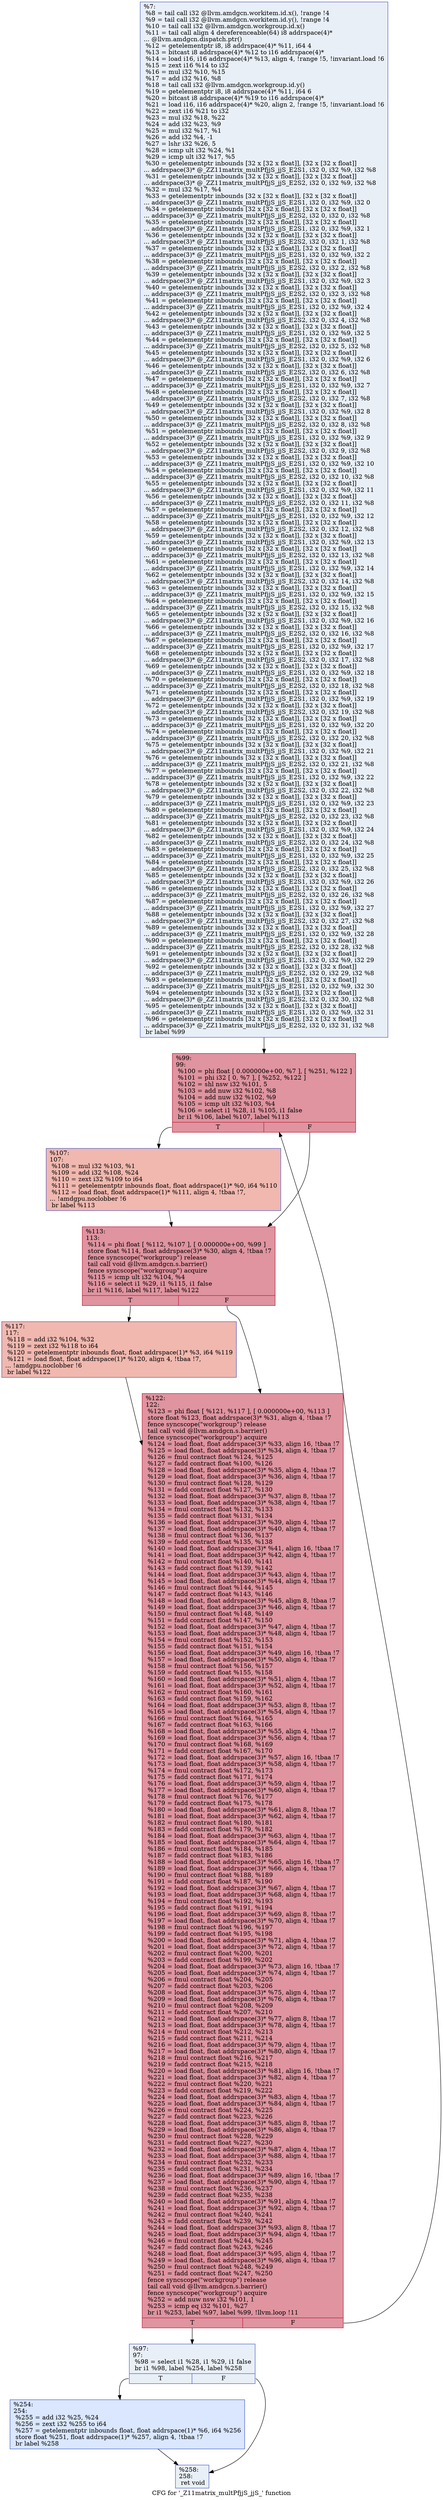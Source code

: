 digraph "CFG for '_Z11matrix_multPfjjS_jjS_' function" {
	label="CFG for '_Z11matrix_multPfjjS_jjS_' function";

	Node0x6228040 [shape=record,color="#3d50c3ff", style=filled, fillcolor="#cedaeb70",label="{%7:\l  %8 = tail call i32 @llvm.amdgcn.workitem.id.x(), !range !4\l  %9 = tail call i32 @llvm.amdgcn.workitem.id.y(), !range !4\l  %10 = tail call i32 @llvm.amdgcn.workgroup.id.x()\l  %11 = tail call align 4 dereferenceable(64) i8 addrspace(4)*\l... @llvm.amdgcn.dispatch.ptr()\l  %12 = getelementptr i8, i8 addrspace(4)* %11, i64 4\l  %13 = bitcast i8 addrspace(4)* %12 to i16 addrspace(4)*\l  %14 = load i16, i16 addrspace(4)* %13, align 4, !range !5, !invariant.load !6\l  %15 = zext i16 %14 to i32\l  %16 = mul i32 %10, %15\l  %17 = add i32 %16, %8\l  %18 = tail call i32 @llvm.amdgcn.workgroup.id.y()\l  %19 = getelementptr i8, i8 addrspace(4)* %11, i64 6\l  %20 = bitcast i8 addrspace(4)* %19 to i16 addrspace(4)*\l  %21 = load i16, i16 addrspace(4)* %20, align 2, !range !5, !invariant.load !6\l  %22 = zext i16 %21 to i32\l  %23 = mul i32 %18, %22\l  %24 = add i32 %23, %9\l  %25 = mul i32 %17, %1\l  %26 = add i32 %4, -1\l  %27 = lshr i32 %26, 5\l  %28 = icmp ult i32 %24, %1\l  %29 = icmp ult i32 %17, %5\l  %30 = getelementptr inbounds [32 x [32 x float]], [32 x [32 x float]]\l... addrspace(3)* @_ZZ11matrix_multPfjjS_jjS_E2S1, i32 0, i32 %9, i32 %8\l  %31 = getelementptr inbounds [32 x [32 x float]], [32 x [32 x float]]\l... addrspace(3)* @_ZZ11matrix_multPfjjS_jjS_E2S2, i32 0, i32 %9, i32 %8\l  %32 = mul i32 %17, %4\l  %33 = getelementptr inbounds [32 x [32 x float]], [32 x [32 x float]]\l... addrspace(3)* @_ZZ11matrix_multPfjjS_jjS_E2S1, i32 0, i32 %9, i32 0\l  %34 = getelementptr inbounds [32 x [32 x float]], [32 x [32 x float]]\l... addrspace(3)* @_ZZ11matrix_multPfjjS_jjS_E2S2, i32 0, i32 0, i32 %8\l  %35 = getelementptr inbounds [32 x [32 x float]], [32 x [32 x float]]\l... addrspace(3)* @_ZZ11matrix_multPfjjS_jjS_E2S1, i32 0, i32 %9, i32 1\l  %36 = getelementptr inbounds [32 x [32 x float]], [32 x [32 x float]]\l... addrspace(3)* @_ZZ11matrix_multPfjjS_jjS_E2S2, i32 0, i32 1, i32 %8\l  %37 = getelementptr inbounds [32 x [32 x float]], [32 x [32 x float]]\l... addrspace(3)* @_ZZ11matrix_multPfjjS_jjS_E2S1, i32 0, i32 %9, i32 2\l  %38 = getelementptr inbounds [32 x [32 x float]], [32 x [32 x float]]\l... addrspace(3)* @_ZZ11matrix_multPfjjS_jjS_E2S2, i32 0, i32 2, i32 %8\l  %39 = getelementptr inbounds [32 x [32 x float]], [32 x [32 x float]]\l... addrspace(3)* @_ZZ11matrix_multPfjjS_jjS_E2S1, i32 0, i32 %9, i32 3\l  %40 = getelementptr inbounds [32 x [32 x float]], [32 x [32 x float]]\l... addrspace(3)* @_ZZ11matrix_multPfjjS_jjS_E2S2, i32 0, i32 3, i32 %8\l  %41 = getelementptr inbounds [32 x [32 x float]], [32 x [32 x float]]\l... addrspace(3)* @_ZZ11matrix_multPfjjS_jjS_E2S1, i32 0, i32 %9, i32 4\l  %42 = getelementptr inbounds [32 x [32 x float]], [32 x [32 x float]]\l... addrspace(3)* @_ZZ11matrix_multPfjjS_jjS_E2S2, i32 0, i32 4, i32 %8\l  %43 = getelementptr inbounds [32 x [32 x float]], [32 x [32 x float]]\l... addrspace(3)* @_ZZ11matrix_multPfjjS_jjS_E2S1, i32 0, i32 %9, i32 5\l  %44 = getelementptr inbounds [32 x [32 x float]], [32 x [32 x float]]\l... addrspace(3)* @_ZZ11matrix_multPfjjS_jjS_E2S2, i32 0, i32 5, i32 %8\l  %45 = getelementptr inbounds [32 x [32 x float]], [32 x [32 x float]]\l... addrspace(3)* @_ZZ11matrix_multPfjjS_jjS_E2S1, i32 0, i32 %9, i32 6\l  %46 = getelementptr inbounds [32 x [32 x float]], [32 x [32 x float]]\l... addrspace(3)* @_ZZ11matrix_multPfjjS_jjS_E2S2, i32 0, i32 6, i32 %8\l  %47 = getelementptr inbounds [32 x [32 x float]], [32 x [32 x float]]\l... addrspace(3)* @_ZZ11matrix_multPfjjS_jjS_E2S1, i32 0, i32 %9, i32 7\l  %48 = getelementptr inbounds [32 x [32 x float]], [32 x [32 x float]]\l... addrspace(3)* @_ZZ11matrix_multPfjjS_jjS_E2S2, i32 0, i32 7, i32 %8\l  %49 = getelementptr inbounds [32 x [32 x float]], [32 x [32 x float]]\l... addrspace(3)* @_ZZ11matrix_multPfjjS_jjS_E2S1, i32 0, i32 %9, i32 8\l  %50 = getelementptr inbounds [32 x [32 x float]], [32 x [32 x float]]\l... addrspace(3)* @_ZZ11matrix_multPfjjS_jjS_E2S2, i32 0, i32 8, i32 %8\l  %51 = getelementptr inbounds [32 x [32 x float]], [32 x [32 x float]]\l... addrspace(3)* @_ZZ11matrix_multPfjjS_jjS_E2S1, i32 0, i32 %9, i32 9\l  %52 = getelementptr inbounds [32 x [32 x float]], [32 x [32 x float]]\l... addrspace(3)* @_ZZ11matrix_multPfjjS_jjS_E2S2, i32 0, i32 9, i32 %8\l  %53 = getelementptr inbounds [32 x [32 x float]], [32 x [32 x float]]\l... addrspace(3)* @_ZZ11matrix_multPfjjS_jjS_E2S1, i32 0, i32 %9, i32 10\l  %54 = getelementptr inbounds [32 x [32 x float]], [32 x [32 x float]]\l... addrspace(3)* @_ZZ11matrix_multPfjjS_jjS_E2S2, i32 0, i32 10, i32 %8\l  %55 = getelementptr inbounds [32 x [32 x float]], [32 x [32 x float]]\l... addrspace(3)* @_ZZ11matrix_multPfjjS_jjS_E2S1, i32 0, i32 %9, i32 11\l  %56 = getelementptr inbounds [32 x [32 x float]], [32 x [32 x float]]\l... addrspace(3)* @_ZZ11matrix_multPfjjS_jjS_E2S2, i32 0, i32 11, i32 %8\l  %57 = getelementptr inbounds [32 x [32 x float]], [32 x [32 x float]]\l... addrspace(3)* @_ZZ11matrix_multPfjjS_jjS_E2S1, i32 0, i32 %9, i32 12\l  %58 = getelementptr inbounds [32 x [32 x float]], [32 x [32 x float]]\l... addrspace(3)* @_ZZ11matrix_multPfjjS_jjS_E2S2, i32 0, i32 12, i32 %8\l  %59 = getelementptr inbounds [32 x [32 x float]], [32 x [32 x float]]\l... addrspace(3)* @_ZZ11matrix_multPfjjS_jjS_E2S1, i32 0, i32 %9, i32 13\l  %60 = getelementptr inbounds [32 x [32 x float]], [32 x [32 x float]]\l... addrspace(3)* @_ZZ11matrix_multPfjjS_jjS_E2S2, i32 0, i32 13, i32 %8\l  %61 = getelementptr inbounds [32 x [32 x float]], [32 x [32 x float]]\l... addrspace(3)* @_ZZ11matrix_multPfjjS_jjS_E2S1, i32 0, i32 %9, i32 14\l  %62 = getelementptr inbounds [32 x [32 x float]], [32 x [32 x float]]\l... addrspace(3)* @_ZZ11matrix_multPfjjS_jjS_E2S2, i32 0, i32 14, i32 %8\l  %63 = getelementptr inbounds [32 x [32 x float]], [32 x [32 x float]]\l... addrspace(3)* @_ZZ11matrix_multPfjjS_jjS_E2S1, i32 0, i32 %9, i32 15\l  %64 = getelementptr inbounds [32 x [32 x float]], [32 x [32 x float]]\l... addrspace(3)* @_ZZ11matrix_multPfjjS_jjS_E2S2, i32 0, i32 15, i32 %8\l  %65 = getelementptr inbounds [32 x [32 x float]], [32 x [32 x float]]\l... addrspace(3)* @_ZZ11matrix_multPfjjS_jjS_E2S1, i32 0, i32 %9, i32 16\l  %66 = getelementptr inbounds [32 x [32 x float]], [32 x [32 x float]]\l... addrspace(3)* @_ZZ11matrix_multPfjjS_jjS_E2S2, i32 0, i32 16, i32 %8\l  %67 = getelementptr inbounds [32 x [32 x float]], [32 x [32 x float]]\l... addrspace(3)* @_ZZ11matrix_multPfjjS_jjS_E2S1, i32 0, i32 %9, i32 17\l  %68 = getelementptr inbounds [32 x [32 x float]], [32 x [32 x float]]\l... addrspace(3)* @_ZZ11matrix_multPfjjS_jjS_E2S2, i32 0, i32 17, i32 %8\l  %69 = getelementptr inbounds [32 x [32 x float]], [32 x [32 x float]]\l... addrspace(3)* @_ZZ11matrix_multPfjjS_jjS_E2S1, i32 0, i32 %9, i32 18\l  %70 = getelementptr inbounds [32 x [32 x float]], [32 x [32 x float]]\l... addrspace(3)* @_ZZ11matrix_multPfjjS_jjS_E2S2, i32 0, i32 18, i32 %8\l  %71 = getelementptr inbounds [32 x [32 x float]], [32 x [32 x float]]\l... addrspace(3)* @_ZZ11matrix_multPfjjS_jjS_E2S1, i32 0, i32 %9, i32 19\l  %72 = getelementptr inbounds [32 x [32 x float]], [32 x [32 x float]]\l... addrspace(3)* @_ZZ11matrix_multPfjjS_jjS_E2S2, i32 0, i32 19, i32 %8\l  %73 = getelementptr inbounds [32 x [32 x float]], [32 x [32 x float]]\l... addrspace(3)* @_ZZ11matrix_multPfjjS_jjS_E2S1, i32 0, i32 %9, i32 20\l  %74 = getelementptr inbounds [32 x [32 x float]], [32 x [32 x float]]\l... addrspace(3)* @_ZZ11matrix_multPfjjS_jjS_E2S2, i32 0, i32 20, i32 %8\l  %75 = getelementptr inbounds [32 x [32 x float]], [32 x [32 x float]]\l... addrspace(3)* @_ZZ11matrix_multPfjjS_jjS_E2S1, i32 0, i32 %9, i32 21\l  %76 = getelementptr inbounds [32 x [32 x float]], [32 x [32 x float]]\l... addrspace(3)* @_ZZ11matrix_multPfjjS_jjS_E2S2, i32 0, i32 21, i32 %8\l  %77 = getelementptr inbounds [32 x [32 x float]], [32 x [32 x float]]\l... addrspace(3)* @_ZZ11matrix_multPfjjS_jjS_E2S1, i32 0, i32 %9, i32 22\l  %78 = getelementptr inbounds [32 x [32 x float]], [32 x [32 x float]]\l... addrspace(3)* @_ZZ11matrix_multPfjjS_jjS_E2S2, i32 0, i32 22, i32 %8\l  %79 = getelementptr inbounds [32 x [32 x float]], [32 x [32 x float]]\l... addrspace(3)* @_ZZ11matrix_multPfjjS_jjS_E2S1, i32 0, i32 %9, i32 23\l  %80 = getelementptr inbounds [32 x [32 x float]], [32 x [32 x float]]\l... addrspace(3)* @_ZZ11matrix_multPfjjS_jjS_E2S2, i32 0, i32 23, i32 %8\l  %81 = getelementptr inbounds [32 x [32 x float]], [32 x [32 x float]]\l... addrspace(3)* @_ZZ11matrix_multPfjjS_jjS_E2S1, i32 0, i32 %9, i32 24\l  %82 = getelementptr inbounds [32 x [32 x float]], [32 x [32 x float]]\l... addrspace(3)* @_ZZ11matrix_multPfjjS_jjS_E2S2, i32 0, i32 24, i32 %8\l  %83 = getelementptr inbounds [32 x [32 x float]], [32 x [32 x float]]\l... addrspace(3)* @_ZZ11matrix_multPfjjS_jjS_E2S1, i32 0, i32 %9, i32 25\l  %84 = getelementptr inbounds [32 x [32 x float]], [32 x [32 x float]]\l... addrspace(3)* @_ZZ11matrix_multPfjjS_jjS_E2S2, i32 0, i32 25, i32 %8\l  %85 = getelementptr inbounds [32 x [32 x float]], [32 x [32 x float]]\l... addrspace(3)* @_ZZ11matrix_multPfjjS_jjS_E2S1, i32 0, i32 %9, i32 26\l  %86 = getelementptr inbounds [32 x [32 x float]], [32 x [32 x float]]\l... addrspace(3)* @_ZZ11matrix_multPfjjS_jjS_E2S2, i32 0, i32 26, i32 %8\l  %87 = getelementptr inbounds [32 x [32 x float]], [32 x [32 x float]]\l... addrspace(3)* @_ZZ11matrix_multPfjjS_jjS_E2S1, i32 0, i32 %9, i32 27\l  %88 = getelementptr inbounds [32 x [32 x float]], [32 x [32 x float]]\l... addrspace(3)* @_ZZ11matrix_multPfjjS_jjS_E2S2, i32 0, i32 27, i32 %8\l  %89 = getelementptr inbounds [32 x [32 x float]], [32 x [32 x float]]\l... addrspace(3)* @_ZZ11matrix_multPfjjS_jjS_E2S1, i32 0, i32 %9, i32 28\l  %90 = getelementptr inbounds [32 x [32 x float]], [32 x [32 x float]]\l... addrspace(3)* @_ZZ11matrix_multPfjjS_jjS_E2S2, i32 0, i32 28, i32 %8\l  %91 = getelementptr inbounds [32 x [32 x float]], [32 x [32 x float]]\l... addrspace(3)* @_ZZ11matrix_multPfjjS_jjS_E2S1, i32 0, i32 %9, i32 29\l  %92 = getelementptr inbounds [32 x [32 x float]], [32 x [32 x float]]\l... addrspace(3)* @_ZZ11matrix_multPfjjS_jjS_E2S2, i32 0, i32 29, i32 %8\l  %93 = getelementptr inbounds [32 x [32 x float]], [32 x [32 x float]]\l... addrspace(3)* @_ZZ11matrix_multPfjjS_jjS_E2S1, i32 0, i32 %9, i32 30\l  %94 = getelementptr inbounds [32 x [32 x float]], [32 x [32 x float]]\l... addrspace(3)* @_ZZ11matrix_multPfjjS_jjS_E2S2, i32 0, i32 30, i32 %8\l  %95 = getelementptr inbounds [32 x [32 x float]], [32 x [32 x float]]\l... addrspace(3)* @_ZZ11matrix_multPfjjS_jjS_E2S1, i32 0, i32 %9, i32 31\l  %96 = getelementptr inbounds [32 x [32 x float]], [32 x [32 x float]]\l... addrspace(3)* @_ZZ11matrix_multPfjjS_jjS_E2S2, i32 0, i32 31, i32 %8\l  br label %99\l}"];
	Node0x6228040 -> Node0x622ff40;
	Node0x6230000 [shape=record,color="#3d50c3ff", style=filled, fillcolor="#cedaeb70",label="{%97:\l97:                                               \l  %98 = select i1 %28, i1 %29, i1 false\l  br i1 %98, label %254, label %258\l|{<s0>T|<s1>F}}"];
	Node0x6230000:s0 -> Node0x6230170;
	Node0x6230000:s1 -> Node0x62301c0;
	Node0x622ff40 [shape=record,color="#b70d28ff", style=filled, fillcolor="#b70d2870",label="{%99:\l99:                                               \l  %100 = phi float [ 0.000000e+00, %7 ], [ %251, %122 ]\l  %101 = phi i32 [ 0, %7 ], [ %252, %122 ]\l  %102 = shl nsw i32 %101, 5\l  %103 = add nuw i32 %102, %8\l  %104 = add nuw i32 %102, %9\l  %105 = icmp ult i32 %103, %4\l  %106 = select i1 %28, i1 %105, i1 false\l  br i1 %106, label %107, label %113\l|{<s0>T|<s1>F}}"];
	Node0x622ff40:s0 -> Node0x62312d0;
	Node0x622ff40:s1 -> Node0x6231360;
	Node0x62312d0 [shape=record,color="#3d50c3ff", style=filled, fillcolor="#dc5d4a70",label="{%107:\l107:                                              \l  %108 = mul i32 %103, %1\l  %109 = add i32 %108, %24\l  %110 = zext i32 %109 to i64\l  %111 = getelementptr inbounds float, float addrspace(1)* %0, i64 %110\l  %112 = load float, float addrspace(1)* %111, align 4, !tbaa !7,\l... !amdgpu.noclobber !6\l  br label %113\l}"];
	Node0x62312d0 -> Node0x6231360;
	Node0x6231360 [shape=record,color="#b70d28ff", style=filled, fillcolor="#b70d2870",label="{%113:\l113:                                              \l  %114 = phi float [ %112, %107 ], [ 0.000000e+00, %99 ]\l  store float %114, float addrspace(3)* %30, align 4, !tbaa !7\l  fence syncscope(\"workgroup\") release\l  tail call void @llvm.amdgcn.s.barrier()\l  fence syncscope(\"workgroup\") acquire\l  %115 = icmp ult i32 %104, %4\l  %116 = select i1 %29, i1 %115, i1 false\l  br i1 %116, label %117, label %122\l|{<s0>T|<s1>F}}"];
	Node0x6231360:s0 -> Node0x6232470;
	Node0x6231360:s1 -> Node0x6230d80;
	Node0x6232470 [shape=record,color="#3d50c3ff", style=filled, fillcolor="#dc5d4a70",label="{%117:\l117:                                              \l  %118 = add i32 %104, %32\l  %119 = zext i32 %118 to i64\l  %120 = getelementptr inbounds float, float addrspace(1)* %3, i64 %119\l  %121 = load float, float addrspace(1)* %120, align 4, !tbaa !7,\l... !amdgpu.noclobber !6\l  br label %122\l}"];
	Node0x6232470 -> Node0x6230d80;
	Node0x6230d80 [shape=record,color="#b70d28ff", style=filled, fillcolor="#b70d2870",label="{%122:\l122:                                              \l  %123 = phi float [ %121, %117 ], [ 0.000000e+00, %113 ]\l  store float %123, float addrspace(3)* %31, align 4, !tbaa !7\l  fence syncscope(\"workgroup\") release\l  tail call void @llvm.amdgcn.s.barrier()\l  fence syncscope(\"workgroup\") acquire\l  %124 = load float, float addrspace(3)* %33, align 16, !tbaa !7\l  %125 = load float, float addrspace(3)* %34, align 4, !tbaa !7\l  %126 = fmul contract float %124, %125\l  %127 = fadd contract float %100, %126\l  %128 = load float, float addrspace(3)* %35, align 4, !tbaa !7\l  %129 = load float, float addrspace(3)* %36, align 4, !tbaa !7\l  %130 = fmul contract float %128, %129\l  %131 = fadd contract float %127, %130\l  %132 = load float, float addrspace(3)* %37, align 8, !tbaa !7\l  %133 = load float, float addrspace(3)* %38, align 4, !tbaa !7\l  %134 = fmul contract float %132, %133\l  %135 = fadd contract float %131, %134\l  %136 = load float, float addrspace(3)* %39, align 4, !tbaa !7\l  %137 = load float, float addrspace(3)* %40, align 4, !tbaa !7\l  %138 = fmul contract float %136, %137\l  %139 = fadd contract float %135, %138\l  %140 = load float, float addrspace(3)* %41, align 16, !tbaa !7\l  %141 = load float, float addrspace(3)* %42, align 4, !tbaa !7\l  %142 = fmul contract float %140, %141\l  %143 = fadd contract float %139, %142\l  %144 = load float, float addrspace(3)* %43, align 4, !tbaa !7\l  %145 = load float, float addrspace(3)* %44, align 4, !tbaa !7\l  %146 = fmul contract float %144, %145\l  %147 = fadd contract float %143, %146\l  %148 = load float, float addrspace(3)* %45, align 8, !tbaa !7\l  %149 = load float, float addrspace(3)* %46, align 4, !tbaa !7\l  %150 = fmul contract float %148, %149\l  %151 = fadd contract float %147, %150\l  %152 = load float, float addrspace(3)* %47, align 4, !tbaa !7\l  %153 = load float, float addrspace(3)* %48, align 4, !tbaa !7\l  %154 = fmul contract float %152, %153\l  %155 = fadd contract float %151, %154\l  %156 = load float, float addrspace(3)* %49, align 16, !tbaa !7\l  %157 = load float, float addrspace(3)* %50, align 4, !tbaa !7\l  %158 = fmul contract float %156, %157\l  %159 = fadd contract float %155, %158\l  %160 = load float, float addrspace(3)* %51, align 4, !tbaa !7\l  %161 = load float, float addrspace(3)* %52, align 4, !tbaa !7\l  %162 = fmul contract float %160, %161\l  %163 = fadd contract float %159, %162\l  %164 = load float, float addrspace(3)* %53, align 8, !tbaa !7\l  %165 = load float, float addrspace(3)* %54, align 4, !tbaa !7\l  %166 = fmul contract float %164, %165\l  %167 = fadd contract float %163, %166\l  %168 = load float, float addrspace(3)* %55, align 4, !tbaa !7\l  %169 = load float, float addrspace(3)* %56, align 4, !tbaa !7\l  %170 = fmul contract float %168, %169\l  %171 = fadd contract float %167, %170\l  %172 = load float, float addrspace(3)* %57, align 16, !tbaa !7\l  %173 = load float, float addrspace(3)* %58, align 4, !tbaa !7\l  %174 = fmul contract float %172, %173\l  %175 = fadd contract float %171, %174\l  %176 = load float, float addrspace(3)* %59, align 4, !tbaa !7\l  %177 = load float, float addrspace(3)* %60, align 4, !tbaa !7\l  %178 = fmul contract float %176, %177\l  %179 = fadd contract float %175, %178\l  %180 = load float, float addrspace(3)* %61, align 8, !tbaa !7\l  %181 = load float, float addrspace(3)* %62, align 4, !tbaa !7\l  %182 = fmul contract float %180, %181\l  %183 = fadd contract float %179, %182\l  %184 = load float, float addrspace(3)* %63, align 4, !tbaa !7\l  %185 = load float, float addrspace(3)* %64, align 4, !tbaa !7\l  %186 = fmul contract float %184, %185\l  %187 = fadd contract float %183, %186\l  %188 = load float, float addrspace(3)* %65, align 16, !tbaa !7\l  %189 = load float, float addrspace(3)* %66, align 4, !tbaa !7\l  %190 = fmul contract float %188, %189\l  %191 = fadd contract float %187, %190\l  %192 = load float, float addrspace(3)* %67, align 4, !tbaa !7\l  %193 = load float, float addrspace(3)* %68, align 4, !tbaa !7\l  %194 = fmul contract float %192, %193\l  %195 = fadd contract float %191, %194\l  %196 = load float, float addrspace(3)* %69, align 8, !tbaa !7\l  %197 = load float, float addrspace(3)* %70, align 4, !tbaa !7\l  %198 = fmul contract float %196, %197\l  %199 = fadd contract float %195, %198\l  %200 = load float, float addrspace(3)* %71, align 4, !tbaa !7\l  %201 = load float, float addrspace(3)* %72, align 4, !tbaa !7\l  %202 = fmul contract float %200, %201\l  %203 = fadd contract float %199, %202\l  %204 = load float, float addrspace(3)* %73, align 16, !tbaa !7\l  %205 = load float, float addrspace(3)* %74, align 4, !tbaa !7\l  %206 = fmul contract float %204, %205\l  %207 = fadd contract float %203, %206\l  %208 = load float, float addrspace(3)* %75, align 4, !tbaa !7\l  %209 = load float, float addrspace(3)* %76, align 4, !tbaa !7\l  %210 = fmul contract float %208, %209\l  %211 = fadd contract float %207, %210\l  %212 = load float, float addrspace(3)* %77, align 8, !tbaa !7\l  %213 = load float, float addrspace(3)* %78, align 4, !tbaa !7\l  %214 = fmul contract float %212, %213\l  %215 = fadd contract float %211, %214\l  %216 = load float, float addrspace(3)* %79, align 4, !tbaa !7\l  %217 = load float, float addrspace(3)* %80, align 4, !tbaa !7\l  %218 = fmul contract float %216, %217\l  %219 = fadd contract float %215, %218\l  %220 = load float, float addrspace(3)* %81, align 16, !tbaa !7\l  %221 = load float, float addrspace(3)* %82, align 4, !tbaa !7\l  %222 = fmul contract float %220, %221\l  %223 = fadd contract float %219, %222\l  %224 = load float, float addrspace(3)* %83, align 4, !tbaa !7\l  %225 = load float, float addrspace(3)* %84, align 4, !tbaa !7\l  %226 = fmul contract float %224, %225\l  %227 = fadd contract float %223, %226\l  %228 = load float, float addrspace(3)* %85, align 8, !tbaa !7\l  %229 = load float, float addrspace(3)* %86, align 4, !tbaa !7\l  %230 = fmul contract float %228, %229\l  %231 = fadd contract float %227, %230\l  %232 = load float, float addrspace(3)* %87, align 4, !tbaa !7\l  %233 = load float, float addrspace(3)* %88, align 4, !tbaa !7\l  %234 = fmul contract float %232, %233\l  %235 = fadd contract float %231, %234\l  %236 = load float, float addrspace(3)* %89, align 16, !tbaa !7\l  %237 = load float, float addrspace(3)* %90, align 4, !tbaa !7\l  %238 = fmul contract float %236, %237\l  %239 = fadd contract float %235, %238\l  %240 = load float, float addrspace(3)* %91, align 4, !tbaa !7\l  %241 = load float, float addrspace(3)* %92, align 4, !tbaa !7\l  %242 = fmul contract float %240, %241\l  %243 = fadd contract float %239, %242\l  %244 = load float, float addrspace(3)* %93, align 8, !tbaa !7\l  %245 = load float, float addrspace(3)* %94, align 4, !tbaa !7\l  %246 = fmul contract float %244, %245\l  %247 = fadd contract float %243, %246\l  %248 = load float, float addrspace(3)* %95, align 4, !tbaa !7\l  %249 = load float, float addrspace(3)* %96, align 4, !tbaa !7\l  %250 = fmul contract float %248, %249\l  %251 = fadd contract float %247, %250\l  fence syncscope(\"workgroup\") release\l  tail call void @llvm.amdgcn.s.barrier()\l  fence syncscope(\"workgroup\") acquire\l  %252 = add nuw nsw i32 %101, 1\l  %253 = icmp eq i32 %101, %27\l  br i1 %253, label %97, label %99, !llvm.loop !11\l|{<s0>T|<s1>F}}"];
	Node0x6230d80:s0 -> Node0x6230000;
	Node0x6230d80:s1 -> Node0x622ff40;
	Node0x6230170 [shape=record,color="#3d50c3ff", style=filled, fillcolor="#abc8fd70",label="{%254:\l254:                                              \l  %255 = add i32 %25, %24\l  %256 = zext i32 %255 to i64\l  %257 = getelementptr inbounds float, float addrspace(1)* %6, i64 %256\l  store float %251, float addrspace(1)* %257, align 4, !tbaa !7\l  br label %258\l}"];
	Node0x6230170 -> Node0x62301c0;
	Node0x62301c0 [shape=record,color="#3d50c3ff", style=filled, fillcolor="#cedaeb70",label="{%258:\l258:                                              \l  ret void\l}"];
}
